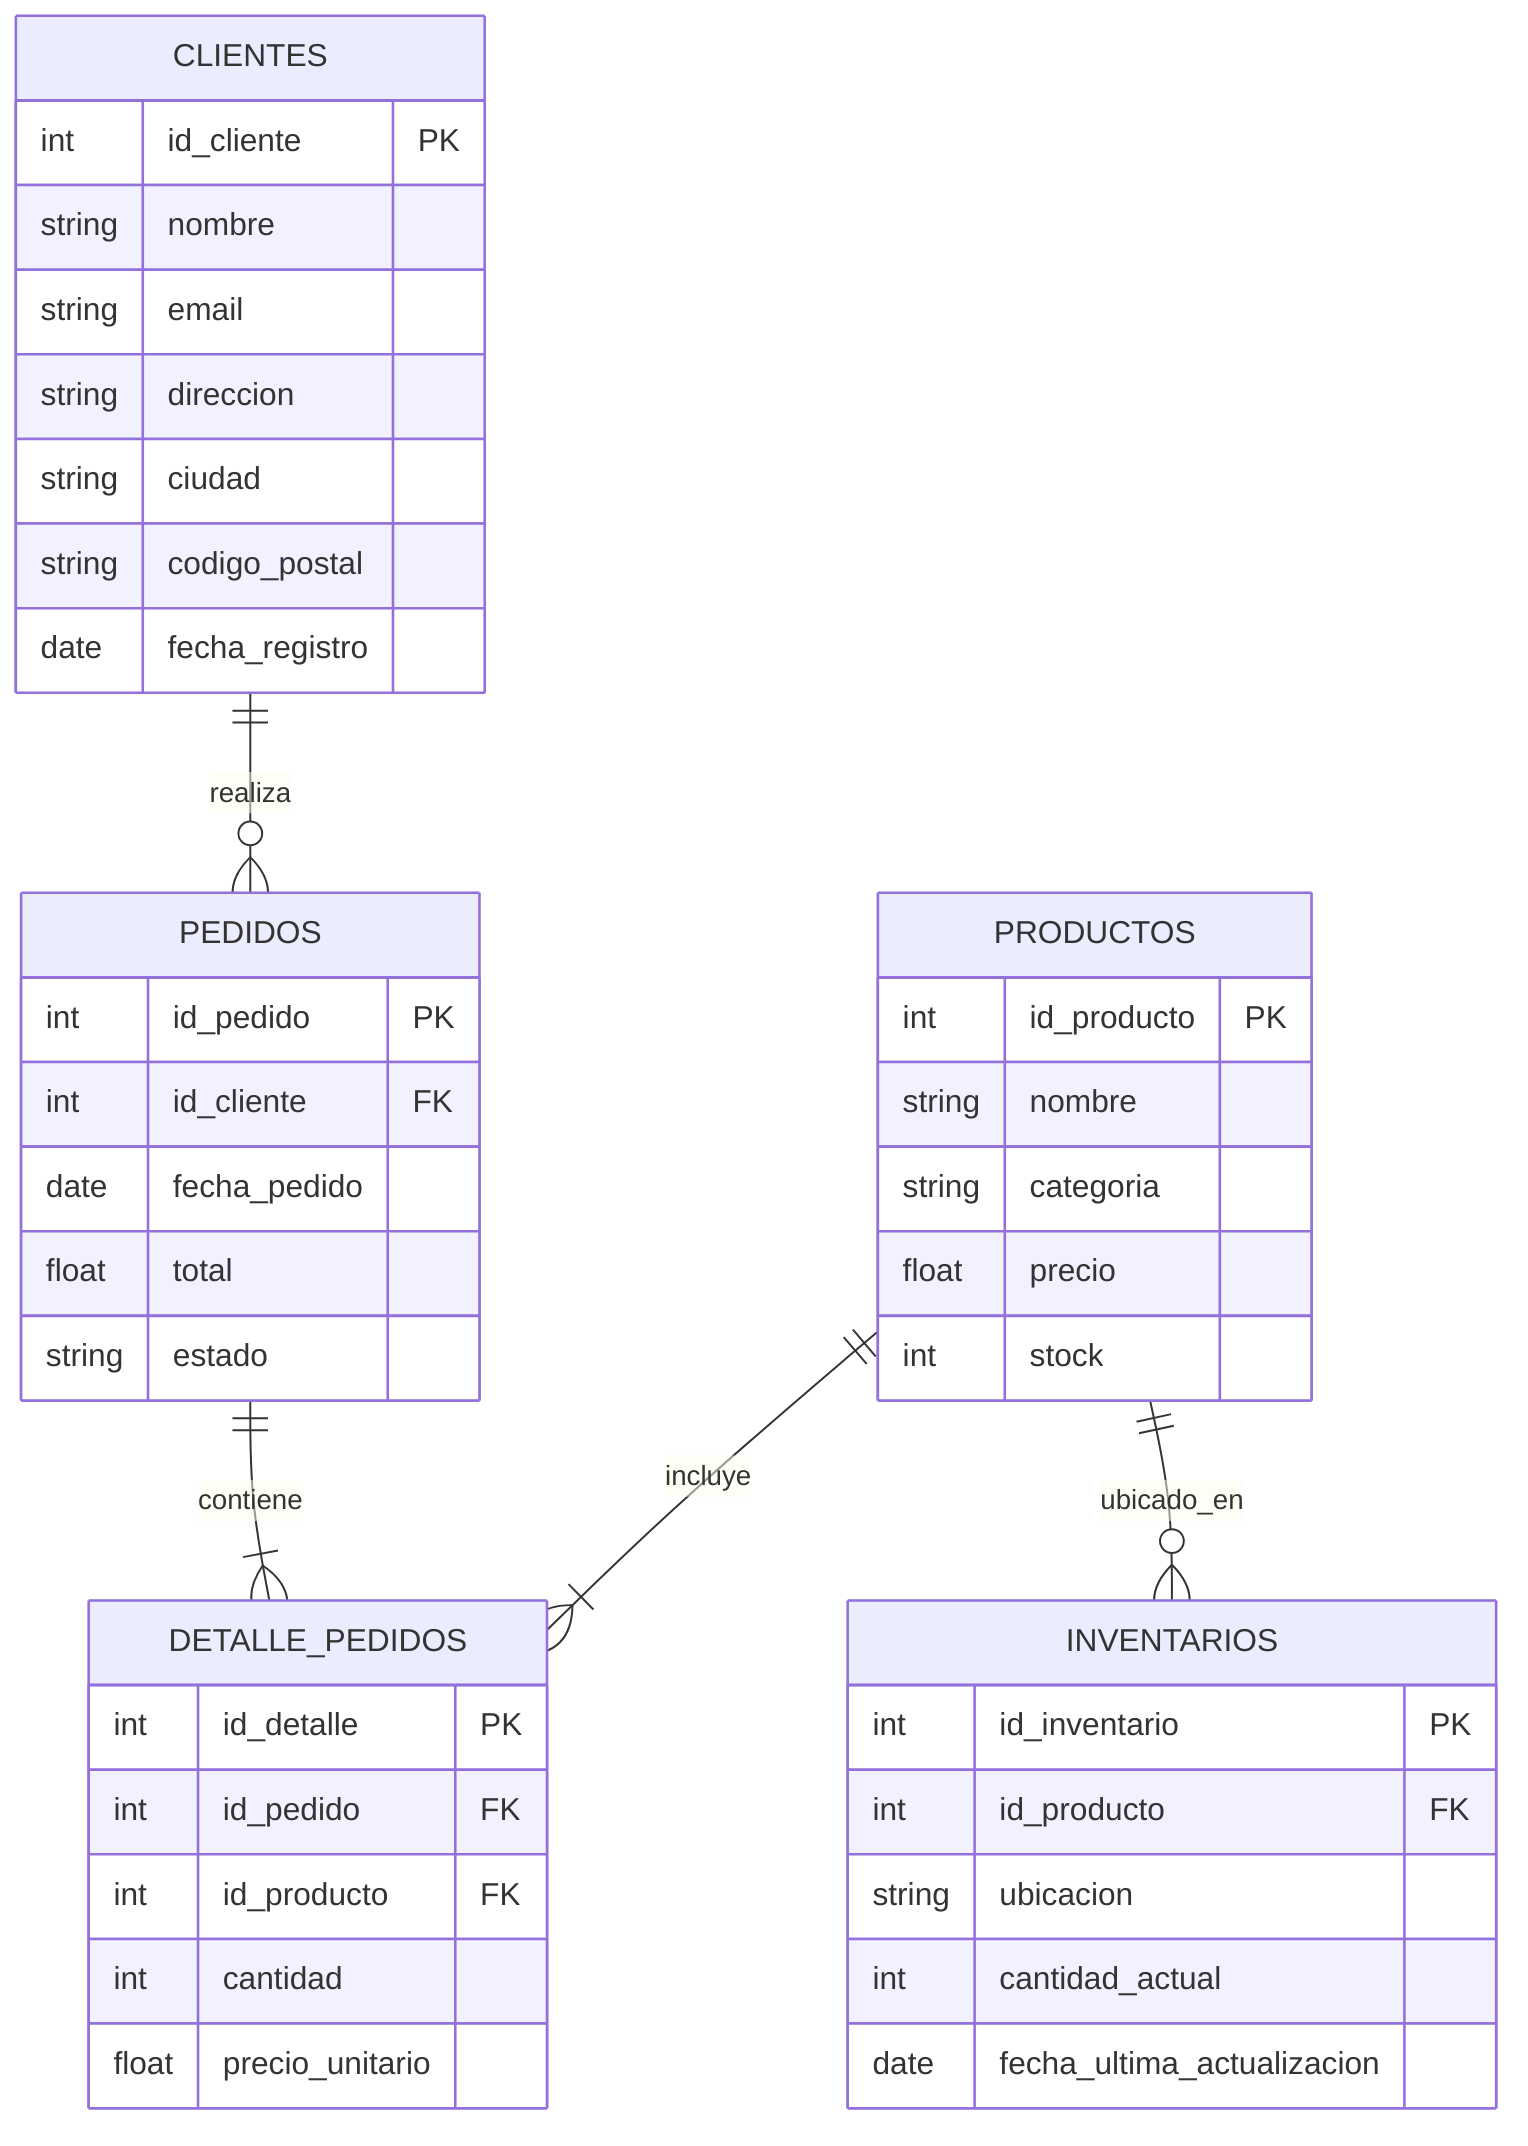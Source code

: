 erDiagram
    CLIENTES ||--o{ PEDIDOS : realiza
    PEDIDOS ||--|{ DETALLE_PEDIDOS : contiene
    PRODUCTOS ||--|{ DETALLE_PEDIDOS : incluye
    PRODUCTOS ||--o{ INVENTARIOS : ubicado_en

    CLIENTES {
        int id_cliente PK
        string nombre
        string email
        string direccion
        string ciudad
        string codigo_postal
        date fecha_registro
    }

    PRODUCTOS {
        int id_producto PK
        string nombre
        string categoria
        float precio
        int stock
    }

    PEDIDOS {
        int id_pedido PK
        int id_cliente FK
        date fecha_pedido
        float total
        string estado
    }

    DETALLE_PEDIDOS {
        int id_detalle PK
        int id_pedido FK
        int id_producto FK
        int cantidad
        float precio_unitario
    }

    INVENTARIOS {
        int id_inventario PK
        int id_producto FK
        string ubicacion
        int cantidad_actual
        date fecha_ultima_actualizacion
    }
